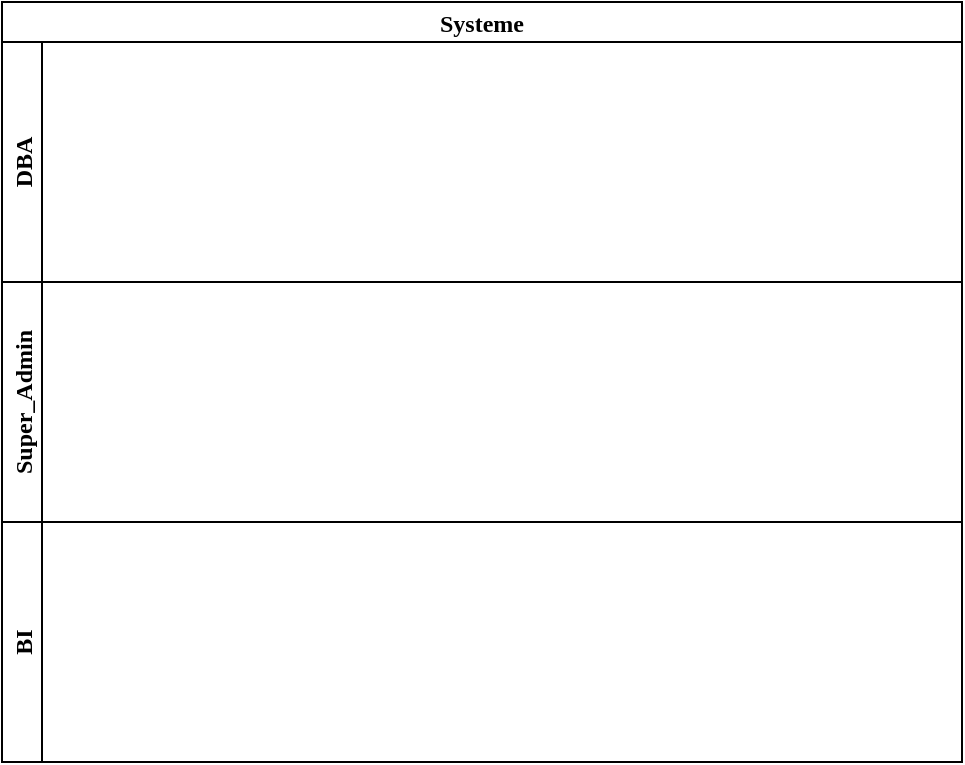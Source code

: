 <mxfile version="18.1.3" type="github" pages="2">
  <diagram id="C5RBs43oDa-KdzZeNtuy" name="Systeme">
    <mxGraphModel dx="868" dy="467" grid="1" gridSize="10" guides="1" tooltips="1" connect="1" arrows="1" fold="1" page="1" pageScale="1" pageWidth="1100" pageHeight="850" math="0" shadow="0">
      <root>
        <mxCell id="WIyWlLk6GJQsqaUBKTNV-0" />
        <mxCell id="WIyWlLk6GJQsqaUBKTNV-1" parent="WIyWlLk6GJQsqaUBKTNV-0" />
        <mxCell id="aj268Rex47B5RqPuDWty-0" value="Systeme" style="swimlane;childLayout=stackLayout;resizeParent=1;resizeParentMax=0;horizontal=1;startSize=20;horizontalStack=0;labelBackgroundColor=none;labelBorderColor=none;fontFamily=Verdana;" parent="WIyWlLk6GJQsqaUBKTNV-1" vertex="1">
          <mxGeometry x="40" y="40" width="480" height="380" as="geometry" />
        </mxCell>
        <mxCell id="aj268Rex47B5RqPuDWty-1" value="DBA" style="swimlane;startSize=20;horizontal=0;labelBackgroundColor=none;labelBorderColor=none;fontFamily=Verdana;" parent="aj268Rex47B5RqPuDWty-0" vertex="1">
          <mxGeometry y="20" width="480" height="120" as="geometry" />
        </mxCell>
        <mxCell id="aj268Rex47B5RqPuDWty-2" value="Super_Admin" style="swimlane;startSize=20;horizontal=0;labelBackgroundColor=none;labelBorderColor=none;fontFamily=Verdana;" parent="aj268Rex47B5RqPuDWty-0" vertex="1">
          <mxGeometry y="140" width="480" height="120" as="geometry" />
        </mxCell>
        <mxCell id="aj268Rex47B5RqPuDWty-3" value="BI" style="swimlane;startSize=20;horizontal=0;labelBackgroundColor=none;labelBorderColor=none;fontFamily=Verdana;" parent="aj268Rex47B5RqPuDWty-0" vertex="1">
          <mxGeometry y="260" width="480" height="120" as="geometry" />
        </mxCell>
      </root>
    </mxGraphModel>
  </diagram>
  <diagram id="EzKzq2xu6PiQMc3IEFIm" name="Compagnie">
    <mxGraphModel dx="868" dy="467" grid="1" gridSize="10" guides="1" tooltips="1" connect="1" arrows="1" fold="1" page="1" pageScale="1" pageWidth="1100" pageHeight="850" math="0" shadow="0">
      <root>
        <mxCell id="0" />
        <mxCell id="1" parent="0" />
        <mxCell id="BoLUXWgDhI3DAeN6LhnW-23" value="" style="group;fontFamily=Verdana;fontSize=14;" parent="1" vertex="1" connectable="0">
          <mxGeometry x="42" y="40" width="1720" height="2200" as="geometry" />
        </mxCell>
        <mxCell id="BoLUXWgDhI3DAeN6LhnW-24" value="" style="group;fontFamily=Verdana;fontSize=11;spacingLeft=36;align=left;" parent="BoLUXWgDhI3DAeN6LhnW-23" vertex="1" connectable="0">
          <mxGeometry width="1720" height="2200" as="geometry" />
        </mxCell>
        <mxCell id="BoLUXWgDhI3DAeN6LhnW-1" value="Roles interne" style="swimlane;childLayout=stackLayout;resizeParent=1;resizeParentMax=0;horizontal=1;startSize=80;horizontalStack=0;labelBackgroundColor=none;labelBorderColor=none;fontFamily=Verdana;fillColor=#d5e8d4;gradientColor=#97d077;strokeColor=#82b366;fontSize=13;spacingLeft=36;align=left;" parent="BoLUXWgDhI3DAeN6LhnW-24" vertex="1">
          <mxGeometry width="1680" height="2200" as="geometry">
            <mxRectangle width="110" height="20" as="alternateBounds" />
          </mxGeometry>
        </mxCell>
        <mxCell id="BoLUXWgDhI3DAeN6LhnW-2" value="Propriétaire" style="swimlane;startSize=38;horizontal=0;labelBackgroundColor=none;labelBorderColor=none;fontFamily=Verdana;fontSize=12;align=left;spacingLeft=36;fillColor=#f5f5f5;gradientColor=#b3b3b3;strokeColor=#666666;" parent="BoLUXWgDhI3DAeN6LhnW-1" vertex="1">
          <mxGeometry y="80" width="1680" height="400" as="geometry">
            <mxRectangle y="80" width="1660" height="20" as="alternateBounds" />
          </mxGeometry>
        </mxCell>
        <mxCell id="BoLUXWgDhI3DAeN6LhnW-99" value="" style="swimlane;childLayout=stackLayout;resizeParent=1;resizeParentMax=0;startSize=20;rounded=0;shadow=0;glass=0;labelBackgroundColor=none;labelBorderColor=none;sketch=0;pointerEvents=1;fontFamily=Verdana;collapsible=0;fontSize=11;" parent="BoLUXWgDhI3DAeN6LhnW-2" vertex="1">
          <mxGeometry x="60.003" y="28" width="1600.004" height="250" as="geometry" />
        </mxCell>
        <mxCell id="BoLUXWgDhI3DAeN6LhnW-100" value="" style="swimlane;startSize=22;rounded=0;shadow=0;glass=0;labelBackgroundColor=none;labelBorderColor=none;sketch=0;pointerEvents=1;fontFamily=Verdana;strokeColor=none;fillColor=none;fontSize=11;" parent="BoLUXWgDhI3DAeN6LhnW-99" vertex="1">
          <mxGeometry y="20" width="459.41" height="230" as="geometry">
            <mxRectangle y="20" width="30" height="230" as="alternateBounds" />
          </mxGeometry>
        </mxCell>
        <mxCell id="fXtmHPNjsM4QWphinFe5-4" style="edgeStyle=orthogonalEdgeStyle;rounded=0;orthogonalLoop=1;jettySize=auto;html=1;exitX=0.174;exitY=1;exitDx=0;exitDy=0;entryX=0;entryY=0.5;entryDx=0;entryDy=0;fontFamily=Verdana;fontSize=13;exitPerimeter=0;" parent="BoLUXWgDhI3DAeN6LhnW-100" source="BoLUXWgDhI3DAeN6LhnW-103" target="BoLUXWgDhI3DAeN6LhnW-111" edge="1">
          <mxGeometry relative="1" as="geometry" />
        </mxCell>
        <mxCell id="DBlgasQlQSmA8m9wHOsm-4" style="edgeStyle=orthogonalEdgeStyle;rounded=0;orthogonalLoop=1;jettySize=auto;html=1;exitX=0.174;exitY=0.988;exitDx=0;exitDy=0;entryX=-0.005;entryY=0.618;entryDx=0;entryDy=0;entryPerimeter=0;jumpStyle=line;exitPerimeter=0;" edge="1" parent="BoLUXWgDhI3DAeN6LhnW-100" source="BoLUXWgDhI3DAeN6LhnW-103" target="fXtmHPNjsM4QWphinFe5-5">
          <mxGeometry relative="1" as="geometry">
            <Array as="points">
              <mxPoint x="49" y="186" />
            </Array>
          </mxGeometry>
        </mxCell>
        <mxCell id="BoLUXWgDhI3DAeN6LhnW-103" value="Gérer sa compagnie" style="rounded=1;whiteSpace=wrap;html=1;arcSize=40;fontColor=#000000;fillColor=#ffffc0;strokeColor=#ff0000;shadow=0;glass=0;labelBackgroundColor=none;labelBorderColor=none;sketch=0;pointerEvents=1;fontFamily=Verdana;fontSize=11;" parent="BoLUXWgDhI3DAeN6LhnW-100" vertex="1">
          <mxGeometry x="15.843" y="32" width="190.099" height="40" as="geometry" />
        </mxCell>
        <mxCell id="BoLUXWgDhI3DAeN6LhnW-111" value="Modifier adresse" style="whiteSpace=wrap;html=1;fontFamily=Verdana;fillColor=#ffffc0;strokeColor=#ff0000;fontColor=#000000;rounded=0;arcSize=40;shadow=0;glass=0;labelBackgroundColor=none;labelBorderColor=none;sketch=0;fontSize=11;" parent="BoLUXWgDhI3DAeN6LhnW-100" vertex="1">
          <mxGeometry x="68.002" y="102" width="190.099" height="40" as="geometry" />
        </mxCell>
        <mxCell id="fXtmHPNjsM4QWphinFe5-5" value="Demander désactivation" style="whiteSpace=wrap;html=1;fontFamily=Verdana;fillColor=#ffffc0;strokeColor=#ff0000;fontColor=#000000;rounded=0;arcSize=40;shadow=0;glass=0;labelBackgroundColor=none;labelBorderColor=none;sketch=0;fontSize=11;" parent="BoLUXWgDhI3DAeN6LhnW-100" vertex="1">
          <mxGeometry x="68.004" y="162" width="190.099" height="38" as="geometry" />
        </mxCell>
        <mxCell id="BoLUXWgDhI3DAeN6LhnW-101" value="Rôles" style="swimlane;startSize=20;rounded=0;shadow=0;glass=0;labelBackgroundColor=none;labelBorderColor=none;sketch=0;pointerEvents=1;fontFamily=Verdana;strokeColor=none;fillColor=none;fontSize=11;" parent="BoLUXWgDhI3DAeN6LhnW-99" vertex="1">
          <mxGeometry x="459.41" y="20" width="411.881" height="230" as="geometry">
            <mxRectangle x="290" y="20" width="30" height="302" as="alternateBounds" />
          </mxGeometry>
        </mxCell>
        <mxCell id="fXtmHPNjsM4QWphinFe5-9" value="" style="edgeStyle=orthogonalEdgeStyle;rounded=0;orthogonalLoop=1;jettySize=auto;html=1;fontFamily=Verdana;fontSize=13;" parent="BoLUXWgDhI3DAeN6LhnW-101" source="BoLUXWgDhI3DAeN6LhnW-105" target="fXtmHPNjsM4QWphinFe5-8" edge="1">
          <mxGeometry relative="1" as="geometry" />
        </mxCell>
        <mxCell id="BoLUXWgDhI3DAeN6LhnW-105" value="Gérer rôles" style="rounded=1;whiteSpace=wrap;html=1;arcSize=40;fontColor=#000000;fillColor=#ffffc0;strokeColor=#ff0000;shadow=0;glass=0;labelBackgroundColor=none;labelBorderColor=none;sketch=0;pointerEvents=1;fontFamily=Verdana;fontSize=11;" parent="BoLUXWgDhI3DAeN6LhnW-101" vertex="1">
          <mxGeometry x="110.891" y="30" width="190.099" height="40" as="geometry" />
        </mxCell>
        <mxCell id="fXtmHPNjsM4QWphinFe5-8" value="Assigner rôles interne" style="rounded=0;whiteSpace=wrap;html=1;arcSize=40;fontColor=#000000;fillColor=#ffffc0;strokeColor=#ff0000;shadow=0;glass=0;labelBackgroundColor=none;labelBorderColor=none;sketch=0;pointerEvents=1;fontFamily=Verdana;fontSize=11;" parent="BoLUXWgDhI3DAeN6LhnW-101" vertex="1">
          <mxGeometry y="112" width="190.099" height="40" as="geometry" />
        </mxCell>
        <mxCell id="fXtmHPNjsM4QWphinFe5-10" value="Désassigner rôles internes" style="rounded=0;whiteSpace=wrap;html=1;arcSize=40;fontColor=#000000;fillColor=#ffffc0;strokeColor=#ff0000;shadow=0;glass=0;labelBackgroundColor=none;labelBorderColor=none;sketch=0;pointerEvents=1;fontFamily=Verdana;fontSize=11;" parent="BoLUXWgDhI3DAeN6LhnW-101" vertex="1">
          <mxGeometry x="205.941" y="112" width="190.099" height="40" as="geometry" />
        </mxCell>
        <mxCell id="fXtmHPNjsM4QWphinFe5-11" value="" style="edgeStyle=orthogonalEdgeStyle;rounded=0;orthogonalLoop=1;jettySize=auto;html=1;fontFamily=Verdana;fontSize=13;" parent="BoLUXWgDhI3DAeN6LhnW-101" source="BoLUXWgDhI3DAeN6LhnW-105" target="fXtmHPNjsM4QWphinFe5-10" edge="1">
          <mxGeometry relative="1" as="geometry" />
        </mxCell>
        <mxCell id="BoLUXWgDhI3DAeN6LhnW-102" value="Services" style="swimlane;startSize=20;rounded=0;shadow=0;glass=0;labelBackgroundColor=none;labelBorderColor=none;sketch=0;pointerEvents=1;fontFamily=Verdana;strokeColor=default;fillColor=none;fontSize=11;" parent="BoLUXWgDhI3DAeN6LhnW-99" vertex="1">
          <mxGeometry x="871.291" y="20" width="728.713" height="230" as="geometry">
            <mxRectangle x="60" y="20" width="30" height="302" as="alternateBounds" />
          </mxGeometry>
        </mxCell>
        <mxCell id="BoLUXWgDhI3DAeN6LhnW-107" value="Gérer Services" style="rounded=1;whiteSpace=wrap;html=1;arcSize=40;fontColor=#000000;fillColor=#ffffc0;strokeColor=#ff0000;shadow=0;glass=0;labelBackgroundColor=none;labelBorderColor=none;sketch=0;pointerEvents=1;fontFamily=Verdana;fontSize=11;" parent="BoLUXWgDhI3DAeN6LhnW-102" vertex="1">
          <mxGeometry x="269.307" y="30" width="190.099" height="40" as="geometry" />
        </mxCell>
        <mxCell id="BoLUXWgDhI3DAeN6LhnW-126" value="" style="edgeStyle=orthogonalEdgeStyle;rounded=0;orthogonalLoop=1;jettySize=auto;html=1;fontFamily=Verdana;fontSize=11;exitX=0.5;exitY=1;exitDx=0;exitDy=0;" parent="BoLUXWgDhI3DAeN6LhnW-102" source="BoLUXWgDhI3DAeN6LhnW-107" target="BoLUXWgDhI3DAeN6LhnW-125" edge="1">
          <mxGeometry relative="1" as="geometry" />
        </mxCell>
        <mxCell id="BoLUXWgDhI3DAeN6LhnW-123" value="Modifier" style="rounded=0;whiteSpace=wrap;html=1;arcSize=40;fontColor=#000000;fillColor=#ffffc0;strokeColor=#ff0000;shadow=0;glass=0;labelBackgroundColor=none;labelBorderColor=none;sketch=0;pointerEvents=1;fontFamily=Verdana;fontSize=11;" parent="BoLUXWgDhI3DAeN6LhnW-102" vertex="1">
          <mxGeometry x="269.307" y="113" width="190.099" height="40" as="geometry" />
        </mxCell>
        <mxCell id="BoLUXWgDhI3DAeN6LhnW-124" value="" style="edgeStyle=orthogonalEdgeStyle;rounded=0;orthogonalLoop=1;jettySize=auto;html=1;fontFamily=Verdana;fontSize=11;exitX=0.5;exitY=1;exitDx=0;exitDy=0;" parent="BoLUXWgDhI3DAeN6LhnW-102" source="BoLUXWgDhI3DAeN6LhnW-107" target="BoLUXWgDhI3DAeN6LhnW-123" edge="1">
          <mxGeometry relative="1" as="geometry" />
        </mxCell>
        <mxCell id="BoLUXWgDhI3DAeN6LhnW-125" value="Désactiver" style="rounded=0;whiteSpace=wrap;html=1;arcSize=40;fontColor=#000000;fillColor=#ffffc0;strokeColor=#ff0000;shadow=0;glass=0;labelBackgroundColor=none;labelBorderColor=none;sketch=0;pointerEvents=1;fontFamily=Verdana;fontSize=11;" parent="BoLUXWgDhI3DAeN6LhnW-102" vertex="1">
          <mxGeometry x="506.931" y="113" width="190.099" height="40" as="geometry" />
        </mxCell>
        <mxCell id="BoLUXWgDhI3DAeN6LhnW-121" value="Créer" style="rounded=0;whiteSpace=wrap;html=1;arcSize=40;fontColor=#000000;fillColor=#ffffc0;strokeColor=#ff0000;shadow=0;glass=0;labelBackgroundColor=none;labelBorderColor=none;sketch=0;pointerEvents=1;fontFamily=Verdana;fontSize=11;" parent="BoLUXWgDhI3DAeN6LhnW-102" vertex="1">
          <mxGeometry x="31.683" y="113" width="190.099" height="40" as="geometry" />
        </mxCell>
        <mxCell id="BoLUXWgDhI3DAeN6LhnW-122" value="" style="edgeStyle=orthogonalEdgeStyle;rounded=0;orthogonalLoop=1;jettySize=auto;html=1;fontFamily=Verdana;fontSize=11;exitX=0.5;exitY=1;exitDx=0;exitDy=0;" parent="BoLUXWgDhI3DAeN6LhnW-102" source="BoLUXWgDhI3DAeN6LhnW-107" target="BoLUXWgDhI3DAeN6LhnW-121" edge="1">
          <mxGeometry relative="1" as="geometry" />
        </mxCell>
        <mxCell id="BoLUXWgDhI3DAeN6LhnW-3" value="Gestionnaire Client" style="swimlane;startSize=38;horizontal=0;labelBackgroundColor=none;labelBorderColor=none;fontFamily=Verdana;fontSize=11;spacingLeft=36;align=left;fillColor=#f5f5f5;gradientColor=#b3b3b3;strokeColor=#666666;" parent="BoLUXWgDhI3DAeN6LhnW-1" vertex="1">
          <mxGeometry y="480" width="1680" height="400" as="geometry">
            <mxRectangle y="480" width="1660" height="20" as="alternateBounds" />
          </mxGeometry>
        </mxCell>
        <mxCell id="BoLUXWgDhI3DAeN6LhnW-127" value="" style="swimlane;childLayout=stackLayout;resizeParent=1;resizeParentMax=0;startSize=20;rounded=0;shadow=0;glass=0;labelBackgroundColor=none;labelBorderColor=none;sketch=0;pointerEvents=1;fontFamily=Verdana;collapsible=0;fontSize=11;" parent="BoLUXWgDhI3DAeN6LhnW-3" vertex="1">
          <mxGeometry x="76.04" y="10" width="1330.693" height="320" as="geometry" />
        </mxCell>
        <mxCell id="BoLUXWgDhI3DAeN6LhnW-128" value="" style="swimlane;startSize=22;rounded=0;shadow=0;glass=0;labelBackgroundColor=none;labelBorderColor=none;sketch=0;pointerEvents=1;fontFamily=Verdana;strokeColor=none;fillColor=none;fontSize=11;" parent="BoLUXWgDhI3DAeN6LhnW-127" vertex="1">
          <mxGeometry y="20" width="300.99" height="300" as="geometry">
            <mxRectangle y="20" width="30" height="300" as="alternateBounds" />
          </mxGeometry>
        </mxCell>
        <mxCell id="BoLUXWgDhI3DAeN6LhnW-129" value="Gérer sa compagnie" style="rounded=1;whiteSpace=wrap;html=1;arcSize=40;fontColor=#000000;fillColor=#ffffc0;strokeColor=#ff0000;shadow=0;glass=0;labelBackgroundColor=none;labelBorderColor=none;sketch=0;pointerEvents=1;fontFamily=Verdana;fontSize=11;" parent="BoLUXWgDhI3DAeN6LhnW-128" vertex="1">
          <mxGeometry x="31.683" y="30" width="190.099" height="40" as="geometry" />
        </mxCell>
        <mxCell id="BoLUXWgDhI3DAeN6LhnW-130" value="Modifier adresse" style="whiteSpace=wrap;html=1;fontFamily=Verdana;fillColor=#ffffc0;strokeColor=#ff0000;fontColor=#000000;rounded=1;arcSize=40;shadow=0;glass=0;labelBackgroundColor=none;labelBorderColor=none;sketch=0;fontSize=11;" parent="BoLUXWgDhI3DAeN6LhnW-128" vertex="1">
          <mxGeometry x="31.683" y="92" width="190.099" height="40" as="geometry" />
        </mxCell>
        <mxCell id="BoLUXWgDhI3DAeN6LhnW-131" value="" style="edgeStyle=orthogonalEdgeStyle;html=1;verticalAlign=bottom;endArrow=open;endSize=8;strokeColor=#ff0000;rounded=0;fontFamily=Verdana;entryX=0.5;entryY=0;entryDx=0;entryDy=0;fontSize=11;" parent="BoLUXWgDhI3DAeN6LhnW-128" source="BoLUXWgDhI3DAeN6LhnW-129" target="BoLUXWgDhI3DAeN6LhnW-130" edge="1">
          <mxGeometry relative="1" as="geometry">
            <mxPoint x="126.733" y="130" as="targetPoint" />
          </mxGeometry>
        </mxCell>
        <mxCell id="BoLUXWgDhI3DAeN6LhnW-132" value="Rôles" style="swimlane;startSize=20;rounded=0;shadow=0;glass=0;labelBackgroundColor=none;labelBorderColor=none;sketch=0;pointerEvents=1;fontFamily=Verdana;strokeColor=none;fillColor=none;fontSize=11;" parent="BoLUXWgDhI3DAeN6LhnW-127" vertex="1">
          <mxGeometry x="300.99" y="20" width="253.465" height="300" as="geometry">
            <mxRectangle x="30" y="20" width="30" height="300" as="alternateBounds" />
          </mxGeometry>
        </mxCell>
        <mxCell id="BoLUXWgDhI3DAeN6LhnW-133" value="Gérer rôles" style="rounded=1;whiteSpace=wrap;html=1;arcSize=40;fontColor=#000000;fillColor=#ffffc0;strokeColor=#ff0000;shadow=0;glass=0;labelBackgroundColor=none;labelBorderColor=none;sketch=0;pointerEvents=1;fontFamily=Verdana;fontSize=11;" parent="BoLUXWgDhI3DAeN6LhnW-132" vertex="1">
          <mxGeometry x="31.683" y="30" width="190.099" height="40" as="geometry" />
        </mxCell>
        <mxCell id="BoLUXWgDhI3DAeN6LhnW-134" value="" style="edgeStyle=orthogonalEdgeStyle;html=1;verticalAlign=bottom;endArrow=open;endSize=8;strokeColor=#ff0000;rounded=0;fontFamily=Verdana;fontSize=11;" parent="BoLUXWgDhI3DAeN6LhnW-132" source="BoLUXWgDhI3DAeN6LhnW-133" edge="1">
          <mxGeometry relative="1" as="geometry">
            <mxPoint x="126.733" y="130" as="targetPoint" />
          </mxGeometry>
        </mxCell>
        <mxCell id="BoLUXWgDhI3DAeN6LhnW-135" value="Services" style="swimlane;startSize=20;rounded=0;shadow=0;glass=0;labelBackgroundColor=none;labelBorderColor=none;sketch=0;pointerEvents=1;fontFamily=Verdana;strokeColor=default;fillColor=none;fontSize=11;" parent="BoLUXWgDhI3DAeN6LhnW-127" vertex="1">
          <mxGeometry x="554.455" y="20" width="776.238" height="300" as="geometry">
            <mxRectangle x="350" y="20" width="30" height="302" as="alternateBounds" />
          </mxGeometry>
        </mxCell>
        <mxCell id="BoLUXWgDhI3DAeN6LhnW-136" value="Gérer Services" style="rounded=1;whiteSpace=wrap;html=1;arcSize=40;fontColor=#000000;fillColor=#ffffc0;strokeColor=#ff0000;shadow=0;glass=0;labelBackgroundColor=none;labelBorderColor=none;sketch=0;pointerEvents=1;fontFamily=Verdana;fontSize=11;" parent="BoLUXWgDhI3DAeN6LhnW-135" vertex="1">
          <mxGeometry x="269.307" y="30" width="190.099" height="40" as="geometry" />
        </mxCell>
        <mxCell id="BoLUXWgDhI3DAeN6LhnW-137" value="" style="edgeStyle=orthogonalEdgeStyle;rounded=0;orthogonalLoop=1;jettySize=auto;html=1;fontFamily=Verdana;fontSize=11;exitX=0.5;exitY=1;exitDx=0;exitDy=0;" parent="BoLUXWgDhI3DAeN6LhnW-135" source="BoLUXWgDhI3DAeN6LhnW-136" target="BoLUXWgDhI3DAeN6LhnW-140" edge="1">
          <mxGeometry relative="1" as="geometry" />
        </mxCell>
        <mxCell id="BoLUXWgDhI3DAeN6LhnW-138" value="Modifier" style="rounded=0;whiteSpace=wrap;html=1;arcSize=40;fontColor=#000000;fillColor=#ffffc0;strokeColor=#ff0000;shadow=0;glass=0;labelBackgroundColor=none;labelBorderColor=none;sketch=0;pointerEvents=1;fontFamily=Verdana;fontSize=11;" parent="BoLUXWgDhI3DAeN6LhnW-135" vertex="1">
          <mxGeometry x="269.307" y="152" width="190.099" height="40" as="geometry" />
        </mxCell>
        <mxCell id="BoLUXWgDhI3DAeN6LhnW-139" value="" style="edgeStyle=orthogonalEdgeStyle;rounded=0;orthogonalLoop=1;jettySize=auto;html=1;fontFamily=Verdana;fontSize=11;exitX=0.5;exitY=1;exitDx=0;exitDy=0;" parent="BoLUXWgDhI3DAeN6LhnW-135" source="BoLUXWgDhI3DAeN6LhnW-136" target="BoLUXWgDhI3DAeN6LhnW-138" edge="1">
          <mxGeometry relative="1" as="geometry" />
        </mxCell>
        <mxCell id="BoLUXWgDhI3DAeN6LhnW-140" value="Supprimer" style="rounded=0;whiteSpace=wrap;html=1;arcSize=40;fontColor=#000000;fillColor=#ffffc0;strokeColor=#ff0000;shadow=0;glass=0;labelBackgroundColor=none;labelBorderColor=none;sketch=0;pointerEvents=1;fontFamily=Verdana;fontSize=11;" parent="BoLUXWgDhI3DAeN6LhnW-135" vertex="1">
          <mxGeometry x="506.931" y="152" width="190.099" height="40" as="geometry" />
        </mxCell>
        <mxCell id="BoLUXWgDhI3DAeN6LhnW-141" value="Créer" style="rounded=0;whiteSpace=wrap;html=1;arcSize=40;fontColor=#000000;fillColor=#ffffc0;strokeColor=#ff0000;shadow=0;glass=0;labelBackgroundColor=none;labelBorderColor=none;sketch=0;pointerEvents=1;fontFamily=Verdana;fontSize=11;" parent="BoLUXWgDhI3DAeN6LhnW-135" vertex="1">
          <mxGeometry x="31.683" y="152" width="190.099" height="40" as="geometry" />
        </mxCell>
        <mxCell id="BoLUXWgDhI3DAeN6LhnW-142" value="" style="edgeStyle=orthogonalEdgeStyle;rounded=0;orthogonalLoop=1;jettySize=auto;html=1;fontFamily=Verdana;fontSize=11;exitX=0.5;exitY=1;exitDx=0;exitDy=0;" parent="BoLUXWgDhI3DAeN6LhnW-135" source="BoLUXWgDhI3DAeN6LhnW-136" target="BoLUXWgDhI3DAeN6LhnW-141" edge="1">
          <mxGeometry relative="1" as="geometry" />
        </mxCell>
        <mxCell id="BoLUXWgDhI3DAeN6LhnW-4" value="Gestionnaire Consultant" style="swimlane;startSize=38;horizontal=0;labelBackgroundColor=none;labelBorderColor=none;fontFamily=Verdana;fontSize=11;spacingLeft=36;align=left;fillColor=#f5f5f5;gradientColor=#b3b3b3;strokeColor=#666666;" parent="BoLUXWgDhI3DAeN6LhnW-1" vertex="1">
          <mxGeometry y="880" width="1680" height="240" as="geometry">
            <mxRectangle y="880" width="1660" height="20" as="alternateBounds" />
          </mxGeometry>
        </mxCell>
        <mxCell id="BoLUXWgDhI3DAeN6LhnW-14" value="Gestionnaire Contrat" style="swimlane;startSize=38;horizontal=0;labelBackgroundColor=none;labelBorderColor=none;fontFamily=Verdana;fontSize=11;spacingLeft=36;align=left;fillColor=#f5f5f5;gradientColor=#b3b3b3;strokeColor=#666666;" parent="BoLUXWgDhI3DAeN6LhnW-1" vertex="1">
          <mxGeometry y="1120" width="1680" height="270" as="geometry">
            <mxRectangle y="140" width="1660" height="20" as="alternateBounds" />
          </mxGeometry>
        </mxCell>
        <mxCell id="fXtmHPNjsM4QWphinFe5-12" value="Gestionnaire Planification" style="swimlane;startSize=38;horizontal=0;labelBackgroundColor=none;labelBorderColor=none;fontFamily=Verdana;fontSize=11;spacingLeft=36;align=left;fillColor=#f5f5f5;gradientColor=#b3b3b3;strokeColor=#666666;" parent="BoLUXWgDhI3DAeN6LhnW-1" vertex="1">
          <mxGeometry y="1390" width="1680" height="270" as="geometry">
            <mxRectangle y="160" width="1660" height="20" as="alternateBounds" />
          </mxGeometry>
        </mxCell>
        <mxCell id="fXtmHPNjsM4QWphinFe5-13" value="Gestionnaire Compte à recevoir" style="swimlane;startSize=38;horizontal=0;labelBackgroundColor=none;labelBorderColor=none;fontFamily=Verdana;fontSize=11;spacingLeft=36;align=left;fillColor=#f5f5f5;gradientColor=#b3b3b3;strokeColor=#666666;" parent="BoLUXWgDhI3DAeN6LhnW-1" vertex="1">
          <mxGeometry y="1660" width="1680" height="270" as="geometry">
            <mxRectangle y="160" width="1660" height="20" as="alternateBounds" />
          </mxGeometry>
        </mxCell>
        <mxCell id="fXtmHPNjsM4QWphinFe5-14" value="Gestionnaire Compte à payer" style="swimlane;startSize=38;horizontal=0;labelBackgroundColor=none;labelBorderColor=none;fontFamily=Verdana;fontSize=11;spacingLeft=36;align=left;fillColor=#f5f5f5;gradientColor=#b3b3b3;strokeColor=#666666;" parent="BoLUXWgDhI3DAeN6LhnW-1" vertex="1">
          <mxGeometry y="1930" width="1680" height="270" as="geometry">
            <mxRectangle y="160" width="1660" height="20" as="alternateBounds" />
          </mxGeometry>
        </mxCell>
      </root>
    </mxGraphModel>
  </diagram>
</mxfile>
